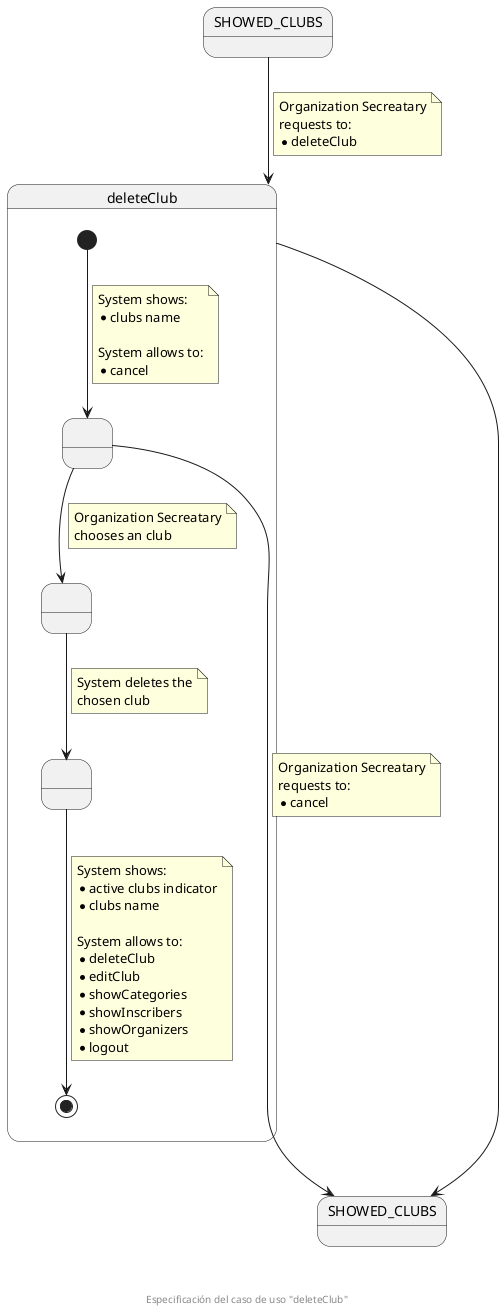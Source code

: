 @startuml
state SHOWED_CLUBS
state "SHOWED_CLUBS" as SHOWED_CLUBS_F
state deleteClub {
  state " " as SHOWED_CLUBS_TO_BE_DELETED
  state " " as CHOSEN_CLUB
  state " " as CLUB_DELETED

  [*] --> SHOWED_CLUBS_TO_BE_DELETED
  note on link
    System shows:
    * clubs name

    System allows to:
    * cancel
  end note
  
  SHOWED_CLUBS_TO_BE_DELETED --> CHOSEN_CLUB
  note on link
    Organization Secreatary
    chooses an club
  end note

  SHOWED_CLUBS_TO_BE_DELETED -down-> SHOWED_CLUBS_F
  note on link
    Organization Secreatary
    requests to:
    * cancel
  end note

  CHOSEN_CLUB --> CLUB_DELETED
  note on link
    System deletes the
    chosen club
  end note

  CLUB_DELETED --> [*]
  note on link
    System shows:
    * active clubs indicator
    * clubs name

    System allows to:
    * deleteClub
    * editClub
    * showCategories
    * showInscribers
    * showOrganizers
    * logout
  end note
}

SHOWED_CLUBS --> deleteClub
note on link
  Organization Secreatary
  requests to:
  * deleteClub
end note

deleteClub ------> SHOWED_CLUBS_F

footer \n\n\n Especificación del caso de uso "deleteClub"
@enduml
